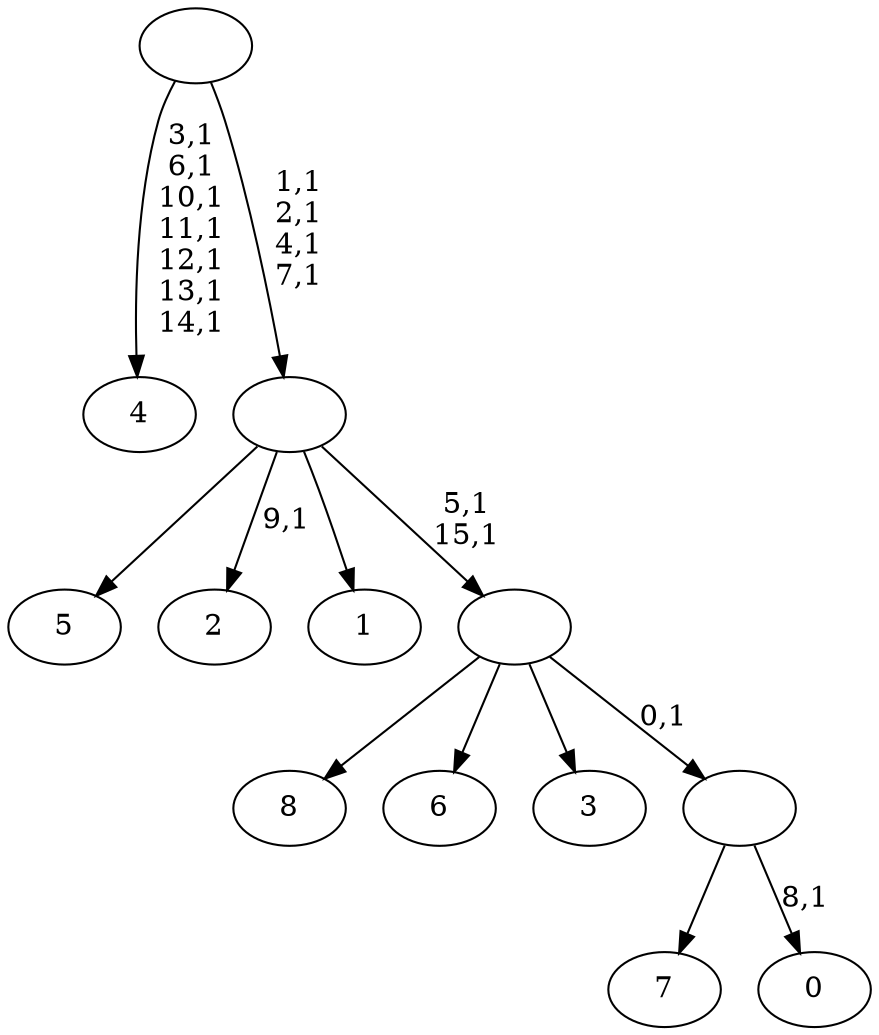 digraph T {
	25 [label="8"]
	24 [label="7"]
	23 [label="6"]
	22 [label="5"]
	21 [label="4"]
	13 [label="3"]
	12 [label="2"]
	10 [label="1"]
	9 [label="0"]
	7 [label=""]
	6 [label=""]
	4 [label=""]
	0 [label=""]
	7 -> 9 [label="8,1"]
	7 -> 24 [label=""]
	6 -> 25 [label=""]
	6 -> 23 [label=""]
	6 -> 13 [label=""]
	6 -> 7 [label="0,1"]
	4 -> 6 [label="5,1\n15,1"]
	4 -> 12 [label="9,1"]
	4 -> 22 [label=""]
	4 -> 10 [label=""]
	0 -> 4 [label="1,1\n2,1\n4,1\n7,1"]
	0 -> 21 [label="3,1\n6,1\n10,1\n11,1\n12,1\n13,1\n14,1"]
}
